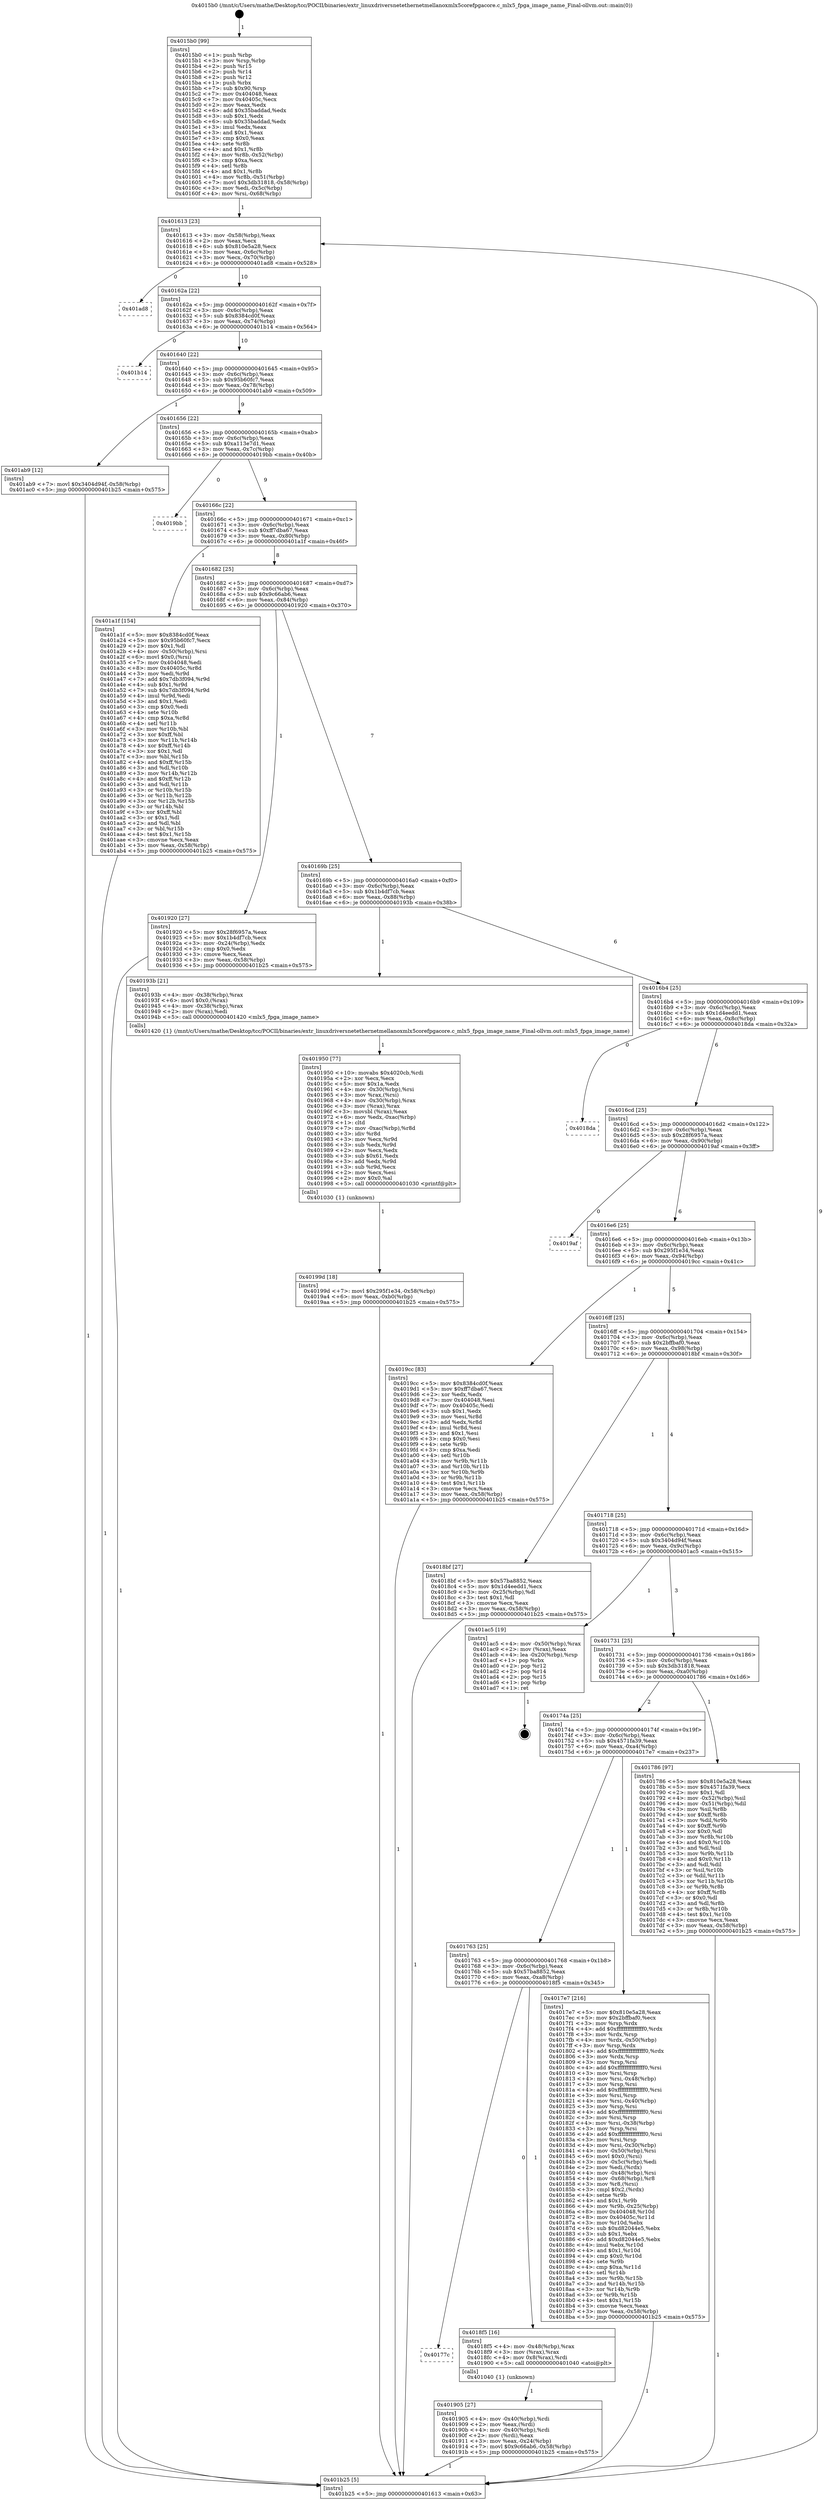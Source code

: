digraph "0x4015b0" {
  label = "0x4015b0 (/mnt/c/Users/mathe/Desktop/tcc/POCII/binaries/extr_linuxdriversnetethernetmellanoxmlx5corefpgacore.c_mlx5_fpga_image_name_Final-ollvm.out::main(0))"
  labelloc = "t"
  node[shape=record]

  Entry [label="",width=0.3,height=0.3,shape=circle,fillcolor=black,style=filled]
  "0x401613" [label="{
     0x401613 [23]\l
     | [instrs]\l
     &nbsp;&nbsp;0x401613 \<+3\>: mov -0x58(%rbp),%eax\l
     &nbsp;&nbsp;0x401616 \<+2\>: mov %eax,%ecx\l
     &nbsp;&nbsp;0x401618 \<+6\>: sub $0x810e5a28,%ecx\l
     &nbsp;&nbsp;0x40161e \<+3\>: mov %eax,-0x6c(%rbp)\l
     &nbsp;&nbsp;0x401621 \<+3\>: mov %ecx,-0x70(%rbp)\l
     &nbsp;&nbsp;0x401624 \<+6\>: je 0000000000401ad8 \<main+0x528\>\l
  }"]
  "0x401ad8" [label="{
     0x401ad8\l
  }", style=dashed]
  "0x40162a" [label="{
     0x40162a [22]\l
     | [instrs]\l
     &nbsp;&nbsp;0x40162a \<+5\>: jmp 000000000040162f \<main+0x7f\>\l
     &nbsp;&nbsp;0x40162f \<+3\>: mov -0x6c(%rbp),%eax\l
     &nbsp;&nbsp;0x401632 \<+5\>: sub $0x8384cd0f,%eax\l
     &nbsp;&nbsp;0x401637 \<+3\>: mov %eax,-0x74(%rbp)\l
     &nbsp;&nbsp;0x40163a \<+6\>: je 0000000000401b14 \<main+0x564\>\l
  }"]
  Exit [label="",width=0.3,height=0.3,shape=circle,fillcolor=black,style=filled,peripheries=2]
  "0x401b14" [label="{
     0x401b14\l
  }", style=dashed]
  "0x401640" [label="{
     0x401640 [22]\l
     | [instrs]\l
     &nbsp;&nbsp;0x401640 \<+5\>: jmp 0000000000401645 \<main+0x95\>\l
     &nbsp;&nbsp;0x401645 \<+3\>: mov -0x6c(%rbp),%eax\l
     &nbsp;&nbsp;0x401648 \<+5\>: sub $0x95b60fc7,%eax\l
     &nbsp;&nbsp;0x40164d \<+3\>: mov %eax,-0x78(%rbp)\l
     &nbsp;&nbsp;0x401650 \<+6\>: je 0000000000401ab9 \<main+0x509\>\l
  }"]
  "0x40199d" [label="{
     0x40199d [18]\l
     | [instrs]\l
     &nbsp;&nbsp;0x40199d \<+7\>: movl $0x295f1e34,-0x58(%rbp)\l
     &nbsp;&nbsp;0x4019a4 \<+6\>: mov %eax,-0xb0(%rbp)\l
     &nbsp;&nbsp;0x4019aa \<+5\>: jmp 0000000000401b25 \<main+0x575\>\l
  }"]
  "0x401ab9" [label="{
     0x401ab9 [12]\l
     | [instrs]\l
     &nbsp;&nbsp;0x401ab9 \<+7\>: movl $0x3404d94f,-0x58(%rbp)\l
     &nbsp;&nbsp;0x401ac0 \<+5\>: jmp 0000000000401b25 \<main+0x575\>\l
  }"]
  "0x401656" [label="{
     0x401656 [22]\l
     | [instrs]\l
     &nbsp;&nbsp;0x401656 \<+5\>: jmp 000000000040165b \<main+0xab\>\l
     &nbsp;&nbsp;0x40165b \<+3\>: mov -0x6c(%rbp),%eax\l
     &nbsp;&nbsp;0x40165e \<+5\>: sub $0xa113e7d1,%eax\l
     &nbsp;&nbsp;0x401663 \<+3\>: mov %eax,-0x7c(%rbp)\l
     &nbsp;&nbsp;0x401666 \<+6\>: je 00000000004019bb \<main+0x40b\>\l
  }"]
  "0x401950" [label="{
     0x401950 [77]\l
     | [instrs]\l
     &nbsp;&nbsp;0x401950 \<+10\>: movabs $0x4020cb,%rdi\l
     &nbsp;&nbsp;0x40195a \<+2\>: xor %ecx,%ecx\l
     &nbsp;&nbsp;0x40195c \<+5\>: mov $0x1a,%edx\l
     &nbsp;&nbsp;0x401961 \<+4\>: mov -0x30(%rbp),%rsi\l
     &nbsp;&nbsp;0x401965 \<+3\>: mov %rax,(%rsi)\l
     &nbsp;&nbsp;0x401968 \<+4\>: mov -0x30(%rbp),%rax\l
     &nbsp;&nbsp;0x40196c \<+3\>: mov (%rax),%rax\l
     &nbsp;&nbsp;0x40196f \<+3\>: movsbl (%rax),%eax\l
     &nbsp;&nbsp;0x401972 \<+6\>: mov %edx,-0xac(%rbp)\l
     &nbsp;&nbsp;0x401978 \<+1\>: cltd\l
     &nbsp;&nbsp;0x401979 \<+7\>: mov -0xac(%rbp),%r8d\l
     &nbsp;&nbsp;0x401980 \<+3\>: idiv %r8d\l
     &nbsp;&nbsp;0x401983 \<+3\>: mov %ecx,%r9d\l
     &nbsp;&nbsp;0x401986 \<+3\>: sub %edx,%r9d\l
     &nbsp;&nbsp;0x401989 \<+2\>: mov %ecx,%edx\l
     &nbsp;&nbsp;0x40198b \<+3\>: sub $0x61,%edx\l
     &nbsp;&nbsp;0x40198e \<+3\>: add %edx,%r9d\l
     &nbsp;&nbsp;0x401991 \<+3\>: sub %r9d,%ecx\l
     &nbsp;&nbsp;0x401994 \<+2\>: mov %ecx,%esi\l
     &nbsp;&nbsp;0x401996 \<+2\>: mov $0x0,%al\l
     &nbsp;&nbsp;0x401998 \<+5\>: call 0000000000401030 \<printf@plt\>\l
     | [calls]\l
     &nbsp;&nbsp;0x401030 \{1\} (unknown)\l
  }"]
  "0x4019bb" [label="{
     0x4019bb\l
  }", style=dashed]
  "0x40166c" [label="{
     0x40166c [22]\l
     | [instrs]\l
     &nbsp;&nbsp;0x40166c \<+5\>: jmp 0000000000401671 \<main+0xc1\>\l
     &nbsp;&nbsp;0x401671 \<+3\>: mov -0x6c(%rbp),%eax\l
     &nbsp;&nbsp;0x401674 \<+5\>: sub $0xff7dba67,%eax\l
     &nbsp;&nbsp;0x401679 \<+3\>: mov %eax,-0x80(%rbp)\l
     &nbsp;&nbsp;0x40167c \<+6\>: je 0000000000401a1f \<main+0x46f\>\l
  }"]
  "0x401905" [label="{
     0x401905 [27]\l
     | [instrs]\l
     &nbsp;&nbsp;0x401905 \<+4\>: mov -0x40(%rbp),%rdi\l
     &nbsp;&nbsp;0x401909 \<+2\>: mov %eax,(%rdi)\l
     &nbsp;&nbsp;0x40190b \<+4\>: mov -0x40(%rbp),%rdi\l
     &nbsp;&nbsp;0x40190f \<+2\>: mov (%rdi),%eax\l
     &nbsp;&nbsp;0x401911 \<+3\>: mov %eax,-0x24(%rbp)\l
     &nbsp;&nbsp;0x401914 \<+7\>: movl $0x9c66ab6,-0x58(%rbp)\l
     &nbsp;&nbsp;0x40191b \<+5\>: jmp 0000000000401b25 \<main+0x575\>\l
  }"]
  "0x401a1f" [label="{
     0x401a1f [154]\l
     | [instrs]\l
     &nbsp;&nbsp;0x401a1f \<+5\>: mov $0x8384cd0f,%eax\l
     &nbsp;&nbsp;0x401a24 \<+5\>: mov $0x95b60fc7,%ecx\l
     &nbsp;&nbsp;0x401a29 \<+2\>: mov $0x1,%dl\l
     &nbsp;&nbsp;0x401a2b \<+4\>: mov -0x50(%rbp),%rsi\l
     &nbsp;&nbsp;0x401a2f \<+6\>: movl $0x0,(%rsi)\l
     &nbsp;&nbsp;0x401a35 \<+7\>: mov 0x404048,%edi\l
     &nbsp;&nbsp;0x401a3c \<+8\>: mov 0x40405c,%r8d\l
     &nbsp;&nbsp;0x401a44 \<+3\>: mov %edi,%r9d\l
     &nbsp;&nbsp;0x401a47 \<+7\>: add $0x7db3f094,%r9d\l
     &nbsp;&nbsp;0x401a4e \<+4\>: sub $0x1,%r9d\l
     &nbsp;&nbsp;0x401a52 \<+7\>: sub $0x7db3f094,%r9d\l
     &nbsp;&nbsp;0x401a59 \<+4\>: imul %r9d,%edi\l
     &nbsp;&nbsp;0x401a5d \<+3\>: and $0x1,%edi\l
     &nbsp;&nbsp;0x401a60 \<+3\>: cmp $0x0,%edi\l
     &nbsp;&nbsp;0x401a63 \<+4\>: sete %r10b\l
     &nbsp;&nbsp;0x401a67 \<+4\>: cmp $0xa,%r8d\l
     &nbsp;&nbsp;0x401a6b \<+4\>: setl %r11b\l
     &nbsp;&nbsp;0x401a6f \<+3\>: mov %r10b,%bl\l
     &nbsp;&nbsp;0x401a72 \<+3\>: xor $0xff,%bl\l
     &nbsp;&nbsp;0x401a75 \<+3\>: mov %r11b,%r14b\l
     &nbsp;&nbsp;0x401a78 \<+4\>: xor $0xff,%r14b\l
     &nbsp;&nbsp;0x401a7c \<+3\>: xor $0x1,%dl\l
     &nbsp;&nbsp;0x401a7f \<+3\>: mov %bl,%r15b\l
     &nbsp;&nbsp;0x401a82 \<+4\>: and $0xff,%r15b\l
     &nbsp;&nbsp;0x401a86 \<+3\>: and %dl,%r10b\l
     &nbsp;&nbsp;0x401a89 \<+3\>: mov %r14b,%r12b\l
     &nbsp;&nbsp;0x401a8c \<+4\>: and $0xff,%r12b\l
     &nbsp;&nbsp;0x401a90 \<+3\>: and %dl,%r11b\l
     &nbsp;&nbsp;0x401a93 \<+3\>: or %r10b,%r15b\l
     &nbsp;&nbsp;0x401a96 \<+3\>: or %r11b,%r12b\l
     &nbsp;&nbsp;0x401a99 \<+3\>: xor %r12b,%r15b\l
     &nbsp;&nbsp;0x401a9c \<+3\>: or %r14b,%bl\l
     &nbsp;&nbsp;0x401a9f \<+3\>: xor $0xff,%bl\l
     &nbsp;&nbsp;0x401aa2 \<+3\>: or $0x1,%dl\l
     &nbsp;&nbsp;0x401aa5 \<+2\>: and %dl,%bl\l
     &nbsp;&nbsp;0x401aa7 \<+3\>: or %bl,%r15b\l
     &nbsp;&nbsp;0x401aaa \<+4\>: test $0x1,%r15b\l
     &nbsp;&nbsp;0x401aae \<+3\>: cmovne %ecx,%eax\l
     &nbsp;&nbsp;0x401ab1 \<+3\>: mov %eax,-0x58(%rbp)\l
     &nbsp;&nbsp;0x401ab4 \<+5\>: jmp 0000000000401b25 \<main+0x575\>\l
  }"]
  "0x401682" [label="{
     0x401682 [25]\l
     | [instrs]\l
     &nbsp;&nbsp;0x401682 \<+5\>: jmp 0000000000401687 \<main+0xd7\>\l
     &nbsp;&nbsp;0x401687 \<+3\>: mov -0x6c(%rbp),%eax\l
     &nbsp;&nbsp;0x40168a \<+5\>: sub $0x9c66ab6,%eax\l
     &nbsp;&nbsp;0x40168f \<+6\>: mov %eax,-0x84(%rbp)\l
     &nbsp;&nbsp;0x401695 \<+6\>: je 0000000000401920 \<main+0x370\>\l
  }"]
  "0x40177c" [label="{
     0x40177c\l
  }", style=dashed]
  "0x401920" [label="{
     0x401920 [27]\l
     | [instrs]\l
     &nbsp;&nbsp;0x401920 \<+5\>: mov $0x28f6957a,%eax\l
     &nbsp;&nbsp;0x401925 \<+5\>: mov $0x1b4df7cb,%ecx\l
     &nbsp;&nbsp;0x40192a \<+3\>: mov -0x24(%rbp),%edx\l
     &nbsp;&nbsp;0x40192d \<+3\>: cmp $0x0,%edx\l
     &nbsp;&nbsp;0x401930 \<+3\>: cmove %ecx,%eax\l
     &nbsp;&nbsp;0x401933 \<+3\>: mov %eax,-0x58(%rbp)\l
     &nbsp;&nbsp;0x401936 \<+5\>: jmp 0000000000401b25 \<main+0x575\>\l
  }"]
  "0x40169b" [label="{
     0x40169b [25]\l
     | [instrs]\l
     &nbsp;&nbsp;0x40169b \<+5\>: jmp 00000000004016a0 \<main+0xf0\>\l
     &nbsp;&nbsp;0x4016a0 \<+3\>: mov -0x6c(%rbp),%eax\l
     &nbsp;&nbsp;0x4016a3 \<+5\>: sub $0x1b4df7cb,%eax\l
     &nbsp;&nbsp;0x4016a8 \<+6\>: mov %eax,-0x88(%rbp)\l
     &nbsp;&nbsp;0x4016ae \<+6\>: je 000000000040193b \<main+0x38b\>\l
  }"]
  "0x4018f5" [label="{
     0x4018f5 [16]\l
     | [instrs]\l
     &nbsp;&nbsp;0x4018f5 \<+4\>: mov -0x48(%rbp),%rax\l
     &nbsp;&nbsp;0x4018f9 \<+3\>: mov (%rax),%rax\l
     &nbsp;&nbsp;0x4018fc \<+4\>: mov 0x8(%rax),%rdi\l
     &nbsp;&nbsp;0x401900 \<+5\>: call 0000000000401040 \<atoi@plt\>\l
     | [calls]\l
     &nbsp;&nbsp;0x401040 \{1\} (unknown)\l
  }"]
  "0x40193b" [label="{
     0x40193b [21]\l
     | [instrs]\l
     &nbsp;&nbsp;0x40193b \<+4\>: mov -0x38(%rbp),%rax\l
     &nbsp;&nbsp;0x40193f \<+6\>: movl $0x0,(%rax)\l
     &nbsp;&nbsp;0x401945 \<+4\>: mov -0x38(%rbp),%rax\l
     &nbsp;&nbsp;0x401949 \<+2\>: mov (%rax),%edi\l
     &nbsp;&nbsp;0x40194b \<+5\>: call 0000000000401420 \<mlx5_fpga_image_name\>\l
     | [calls]\l
     &nbsp;&nbsp;0x401420 \{1\} (/mnt/c/Users/mathe/Desktop/tcc/POCII/binaries/extr_linuxdriversnetethernetmellanoxmlx5corefpgacore.c_mlx5_fpga_image_name_Final-ollvm.out::mlx5_fpga_image_name)\l
  }"]
  "0x4016b4" [label="{
     0x4016b4 [25]\l
     | [instrs]\l
     &nbsp;&nbsp;0x4016b4 \<+5\>: jmp 00000000004016b9 \<main+0x109\>\l
     &nbsp;&nbsp;0x4016b9 \<+3\>: mov -0x6c(%rbp),%eax\l
     &nbsp;&nbsp;0x4016bc \<+5\>: sub $0x1d4eedd1,%eax\l
     &nbsp;&nbsp;0x4016c1 \<+6\>: mov %eax,-0x8c(%rbp)\l
     &nbsp;&nbsp;0x4016c7 \<+6\>: je 00000000004018da \<main+0x32a\>\l
  }"]
  "0x401763" [label="{
     0x401763 [25]\l
     | [instrs]\l
     &nbsp;&nbsp;0x401763 \<+5\>: jmp 0000000000401768 \<main+0x1b8\>\l
     &nbsp;&nbsp;0x401768 \<+3\>: mov -0x6c(%rbp),%eax\l
     &nbsp;&nbsp;0x40176b \<+5\>: sub $0x57ba8852,%eax\l
     &nbsp;&nbsp;0x401770 \<+6\>: mov %eax,-0xa8(%rbp)\l
     &nbsp;&nbsp;0x401776 \<+6\>: je 00000000004018f5 \<main+0x345\>\l
  }"]
  "0x4018da" [label="{
     0x4018da\l
  }", style=dashed]
  "0x4016cd" [label="{
     0x4016cd [25]\l
     | [instrs]\l
     &nbsp;&nbsp;0x4016cd \<+5\>: jmp 00000000004016d2 \<main+0x122\>\l
     &nbsp;&nbsp;0x4016d2 \<+3\>: mov -0x6c(%rbp),%eax\l
     &nbsp;&nbsp;0x4016d5 \<+5\>: sub $0x28f6957a,%eax\l
     &nbsp;&nbsp;0x4016da \<+6\>: mov %eax,-0x90(%rbp)\l
     &nbsp;&nbsp;0x4016e0 \<+6\>: je 00000000004019af \<main+0x3ff\>\l
  }"]
  "0x4017e7" [label="{
     0x4017e7 [216]\l
     | [instrs]\l
     &nbsp;&nbsp;0x4017e7 \<+5\>: mov $0x810e5a28,%eax\l
     &nbsp;&nbsp;0x4017ec \<+5\>: mov $0x2bffbaf0,%ecx\l
     &nbsp;&nbsp;0x4017f1 \<+3\>: mov %rsp,%rdx\l
     &nbsp;&nbsp;0x4017f4 \<+4\>: add $0xfffffffffffffff0,%rdx\l
     &nbsp;&nbsp;0x4017f8 \<+3\>: mov %rdx,%rsp\l
     &nbsp;&nbsp;0x4017fb \<+4\>: mov %rdx,-0x50(%rbp)\l
     &nbsp;&nbsp;0x4017ff \<+3\>: mov %rsp,%rdx\l
     &nbsp;&nbsp;0x401802 \<+4\>: add $0xfffffffffffffff0,%rdx\l
     &nbsp;&nbsp;0x401806 \<+3\>: mov %rdx,%rsp\l
     &nbsp;&nbsp;0x401809 \<+3\>: mov %rsp,%rsi\l
     &nbsp;&nbsp;0x40180c \<+4\>: add $0xfffffffffffffff0,%rsi\l
     &nbsp;&nbsp;0x401810 \<+3\>: mov %rsi,%rsp\l
     &nbsp;&nbsp;0x401813 \<+4\>: mov %rsi,-0x48(%rbp)\l
     &nbsp;&nbsp;0x401817 \<+3\>: mov %rsp,%rsi\l
     &nbsp;&nbsp;0x40181a \<+4\>: add $0xfffffffffffffff0,%rsi\l
     &nbsp;&nbsp;0x40181e \<+3\>: mov %rsi,%rsp\l
     &nbsp;&nbsp;0x401821 \<+4\>: mov %rsi,-0x40(%rbp)\l
     &nbsp;&nbsp;0x401825 \<+3\>: mov %rsp,%rsi\l
     &nbsp;&nbsp;0x401828 \<+4\>: add $0xfffffffffffffff0,%rsi\l
     &nbsp;&nbsp;0x40182c \<+3\>: mov %rsi,%rsp\l
     &nbsp;&nbsp;0x40182f \<+4\>: mov %rsi,-0x38(%rbp)\l
     &nbsp;&nbsp;0x401833 \<+3\>: mov %rsp,%rsi\l
     &nbsp;&nbsp;0x401836 \<+4\>: add $0xfffffffffffffff0,%rsi\l
     &nbsp;&nbsp;0x40183a \<+3\>: mov %rsi,%rsp\l
     &nbsp;&nbsp;0x40183d \<+4\>: mov %rsi,-0x30(%rbp)\l
     &nbsp;&nbsp;0x401841 \<+4\>: mov -0x50(%rbp),%rsi\l
     &nbsp;&nbsp;0x401845 \<+6\>: movl $0x0,(%rsi)\l
     &nbsp;&nbsp;0x40184b \<+3\>: mov -0x5c(%rbp),%edi\l
     &nbsp;&nbsp;0x40184e \<+2\>: mov %edi,(%rdx)\l
     &nbsp;&nbsp;0x401850 \<+4\>: mov -0x48(%rbp),%rsi\l
     &nbsp;&nbsp;0x401854 \<+4\>: mov -0x68(%rbp),%r8\l
     &nbsp;&nbsp;0x401858 \<+3\>: mov %r8,(%rsi)\l
     &nbsp;&nbsp;0x40185b \<+3\>: cmpl $0x2,(%rdx)\l
     &nbsp;&nbsp;0x40185e \<+4\>: setne %r9b\l
     &nbsp;&nbsp;0x401862 \<+4\>: and $0x1,%r9b\l
     &nbsp;&nbsp;0x401866 \<+4\>: mov %r9b,-0x25(%rbp)\l
     &nbsp;&nbsp;0x40186a \<+8\>: mov 0x404048,%r10d\l
     &nbsp;&nbsp;0x401872 \<+8\>: mov 0x40405c,%r11d\l
     &nbsp;&nbsp;0x40187a \<+3\>: mov %r10d,%ebx\l
     &nbsp;&nbsp;0x40187d \<+6\>: sub $0xd82044e5,%ebx\l
     &nbsp;&nbsp;0x401883 \<+3\>: sub $0x1,%ebx\l
     &nbsp;&nbsp;0x401886 \<+6\>: add $0xd82044e5,%ebx\l
     &nbsp;&nbsp;0x40188c \<+4\>: imul %ebx,%r10d\l
     &nbsp;&nbsp;0x401890 \<+4\>: and $0x1,%r10d\l
     &nbsp;&nbsp;0x401894 \<+4\>: cmp $0x0,%r10d\l
     &nbsp;&nbsp;0x401898 \<+4\>: sete %r9b\l
     &nbsp;&nbsp;0x40189c \<+4\>: cmp $0xa,%r11d\l
     &nbsp;&nbsp;0x4018a0 \<+4\>: setl %r14b\l
     &nbsp;&nbsp;0x4018a4 \<+3\>: mov %r9b,%r15b\l
     &nbsp;&nbsp;0x4018a7 \<+3\>: and %r14b,%r15b\l
     &nbsp;&nbsp;0x4018aa \<+3\>: xor %r14b,%r9b\l
     &nbsp;&nbsp;0x4018ad \<+3\>: or %r9b,%r15b\l
     &nbsp;&nbsp;0x4018b0 \<+4\>: test $0x1,%r15b\l
     &nbsp;&nbsp;0x4018b4 \<+3\>: cmovne %ecx,%eax\l
     &nbsp;&nbsp;0x4018b7 \<+3\>: mov %eax,-0x58(%rbp)\l
     &nbsp;&nbsp;0x4018ba \<+5\>: jmp 0000000000401b25 \<main+0x575\>\l
  }"]
  "0x4019af" [label="{
     0x4019af\l
  }", style=dashed]
  "0x4016e6" [label="{
     0x4016e6 [25]\l
     | [instrs]\l
     &nbsp;&nbsp;0x4016e6 \<+5\>: jmp 00000000004016eb \<main+0x13b\>\l
     &nbsp;&nbsp;0x4016eb \<+3\>: mov -0x6c(%rbp),%eax\l
     &nbsp;&nbsp;0x4016ee \<+5\>: sub $0x295f1e34,%eax\l
     &nbsp;&nbsp;0x4016f3 \<+6\>: mov %eax,-0x94(%rbp)\l
     &nbsp;&nbsp;0x4016f9 \<+6\>: je 00000000004019cc \<main+0x41c\>\l
  }"]
  "0x4015b0" [label="{
     0x4015b0 [99]\l
     | [instrs]\l
     &nbsp;&nbsp;0x4015b0 \<+1\>: push %rbp\l
     &nbsp;&nbsp;0x4015b1 \<+3\>: mov %rsp,%rbp\l
     &nbsp;&nbsp;0x4015b4 \<+2\>: push %r15\l
     &nbsp;&nbsp;0x4015b6 \<+2\>: push %r14\l
     &nbsp;&nbsp;0x4015b8 \<+2\>: push %r12\l
     &nbsp;&nbsp;0x4015ba \<+1\>: push %rbx\l
     &nbsp;&nbsp;0x4015bb \<+7\>: sub $0x90,%rsp\l
     &nbsp;&nbsp;0x4015c2 \<+7\>: mov 0x404048,%eax\l
     &nbsp;&nbsp;0x4015c9 \<+7\>: mov 0x40405c,%ecx\l
     &nbsp;&nbsp;0x4015d0 \<+2\>: mov %eax,%edx\l
     &nbsp;&nbsp;0x4015d2 \<+6\>: add $0x35baddad,%edx\l
     &nbsp;&nbsp;0x4015d8 \<+3\>: sub $0x1,%edx\l
     &nbsp;&nbsp;0x4015db \<+6\>: sub $0x35baddad,%edx\l
     &nbsp;&nbsp;0x4015e1 \<+3\>: imul %edx,%eax\l
     &nbsp;&nbsp;0x4015e4 \<+3\>: and $0x1,%eax\l
     &nbsp;&nbsp;0x4015e7 \<+3\>: cmp $0x0,%eax\l
     &nbsp;&nbsp;0x4015ea \<+4\>: sete %r8b\l
     &nbsp;&nbsp;0x4015ee \<+4\>: and $0x1,%r8b\l
     &nbsp;&nbsp;0x4015f2 \<+4\>: mov %r8b,-0x52(%rbp)\l
     &nbsp;&nbsp;0x4015f6 \<+3\>: cmp $0xa,%ecx\l
     &nbsp;&nbsp;0x4015f9 \<+4\>: setl %r8b\l
     &nbsp;&nbsp;0x4015fd \<+4\>: and $0x1,%r8b\l
     &nbsp;&nbsp;0x401601 \<+4\>: mov %r8b,-0x51(%rbp)\l
     &nbsp;&nbsp;0x401605 \<+7\>: movl $0x3db31818,-0x58(%rbp)\l
     &nbsp;&nbsp;0x40160c \<+3\>: mov %edi,-0x5c(%rbp)\l
     &nbsp;&nbsp;0x40160f \<+4\>: mov %rsi,-0x68(%rbp)\l
  }"]
  "0x4019cc" [label="{
     0x4019cc [83]\l
     | [instrs]\l
     &nbsp;&nbsp;0x4019cc \<+5\>: mov $0x8384cd0f,%eax\l
     &nbsp;&nbsp;0x4019d1 \<+5\>: mov $0xff7dba67,%ecx\l
     &nbsp;&nbsp;0x4019d6 \<+2\>: xor %edx,%edx\l
     &nbsp;&nbsp;0x4019d8 \<+7\>: mov 0x404048,%esi\l
     &nbsp;&nbsp;0x4019df \<+7\>: mov 0x40405c,%edi\l
     &nbsp;&nbsp;0x4019e6 \<+3\>: sub $0x1,%edx\l
     &nbsp;&nbsp;0x4019e9 \<+3\>: mov %esi,%r8d\l
     &nbsp;&nbsp;0x4019ec \<+3\>: add %edx,%r8d\l
     &nbsp;&nbsp;0x4019ef \<+4\>: imul %r8d,%esi\l
     &nbsp;&nbsp;0x4019f3 \<+3\>: and $0x1,%esi\l
     &nbsp;&nbsp;0x4019f6 \<+3\>: cmp $0x0,%esi\l
     &nbsp;&nbsp;0x4019f9 \<+4\>: sete %r9b\l
     &nbsp;&nbsp;0x4019fd \<+3\>: cmp $0xa,%edi\l
     &nbsp;&nbsp;0x401a00 \<+4\>: setl %r10b\l
     &nbsp;&nbsp;0x401a04 \<+3\>: mov %r9b,%r11b\l
     &nbsp;&nbsp;0x401a07 \<+3\>: and %r10b,%r11b\l
     &nbsp;&nbsp;0x401a0a \<+3\>: xor %r10b,%r9b\l
     &nbsp;&nbsp;0x401a0d \<+3\>: or %r9b,%r11b\l
     &nbsp;&nbsp;0x401a10 \<+4\>: test $0x1,%r11b\l
     &nbsp;&nbsp;0x401a14 \<+3\>: cmovne %ecx,%eax\l
     &nbsp;&nbsp;0x401a17 \<+3\>: mov %eax,-0x58(%rbp)\l
     &nbsp;&nbsp;0x401a1a \<+5\>: jmp 0000000000401b25 \<main+0x575\>\l
  }"]
  "0x4016ff" [label="{
     0x4016ff [25]\l
     | [instrs]\l
     &nbsp;&nbsp;0x4016ff \<+5\>: jmp 0000000000401704 \<main+0x154\>\l
     &nbsp;&nbsp;0x401704 \<+3\>: mov -0x6c(%rbp),%eax\l
     &nbsp;&nbsp;0x401707 \<+5\>: sub $0x2bffbaf0,%eax\l
     &nbsp;&nbsp;0x40170c \<+6\>: mov %eax,-0x98(%rbp)\l
     &nbsp;&nbsp;0x401712 \<+6\>: je 00000000004018bf \<main+0x30f\>\l
  }"]
  "0x401b25" [label="{
     0x401b25 [5]\l
     | [instrs]\l
     &nbsp;&nbsp;0x401b25 \<+5\>: jmp 0000000000401613 \<main+0x63\>\l
  }"]
  "0x4018bf" [label="{
     0x4018bf [27]\l
     | [instrs]\l
     &nbsp;&nbsp;0x4018bf \<+5\>: mov $0x57ba8852,%eax\l
     &nbsp;&nbsp;0x4018c4 \<+5\>: mov $0x1d4eedd1,%ecx\l
     &nbsp;&nbsp;0x4018c9 \<+3\>: mov -0x25(%rbp),%dl\l
     &nbsp;&nbsp;0x4018cc \<+3\>: test $0x1,%dl\l
     &nbsp;&nbsp;0x4018cf \<+3\>: cmovne %ecx,%eax\l
     &nbsp;&nbsp;0x4018d2 \<+3\>: mov %eax,-0x58(%rbp)\l
     &nbsp;&nbsp;0x4018d5 \<+5\>: jmp 0000000000401b25 \<main+0x575\>\l
  }"]
  "0x401718" [label="{
     0x401718 [25]\l
     | [instrs]\l
     &nbsp;&nbsp;0x401718 \<+5\>: jmp 000000000040171d \<main+0x16d\>\l
     &nbsp;&nbsp;0x40171d \<+3\>: mov -0x6c(%rbp),%eax\l
     &nbsp;&nbsp;0x401720 \<+5\>: sub $0x3404d94f,%eax\l
     &nbsp;&nbsp;0x401725 \<+6\>: mov %eax,-0x9c(%rbp)\l
     &nbsp;&nbsp;0x40172b \<+6\>: je 0000000000401ac5 \<main+0x515\>\l
  }"]
  "0x40174a" [label="{
     0x40174a [25]\l
     | [instrs]\l
     &nbsp;&nbsp;0x40174a \<+5\>: jmp 000000000040174f \<main+0x19f\>\l
     &nbsp;&nbsp;0x40174f \<+3\>: mov -0x6c(%rbp),%eax\l
     &nbsp;&nbsp;0x401752 \<+5\>: sub $0x4571fa39,%eax\l
     &nbsp;&nbsp;0x401757 \<+6\>: mov %eax,-0xa4(%rbp)\l
     &nbsp;&nbsp;0x40175d \<+6\>: je 00000000004017e7 \<main+0x237\>\l
  }"]
  "0x401ac5" [label="{
     0x401ac5 [19]\l
     | [instrs]\l
     &nbsp;&nbsp;0x401ac5 \<+4\>: mov -0x50(%rbp),%rax\l
     &nbsp;&nbsp;0x401ac9 \<+2\>: mov (%rax),%eax\l
     &nbsp;&nbsp;0x401acb \<+4\>: lea -0x20(%rbp),%rsp\l
     &nbsp;&nbsp;0x401acf \<+1\>: pop %rbx\l
     &nbsp;&nbsp;0x401ad0 \<+2\>: pop %r12\l
     &nbsp;&nbsp;0x401ad2 \<+2\>: pop %r14\l
     &nbsp;&nbsp;0x401ad4 \<+2\>: pop %r15\l
     &nbsp;&nbsp;0x401ad6 \<+1\>: pop %rbp\l
     &nbsp;&nbsp;0x401ad7 \<+1\>: ret\l
  }"]
  "0x401731" [label="{
     0x401731 [25]\l
     | [instrs]\l
     &nbsp;&nbsp;0x401731 \<+5\>: jmp 0000000000401736 \<main+0x186\>\l
     &nbsp;&nbsp;0x401736 \<+3\>: mov -0x6c(%rbp),%eax\l
     &nbsp;&nbsp;0x401739 \<+5\>: sub $0x3db31818,%eax\l
     &nbsp;&nbsp;0x40173e \<+6\>: mov %eax,-0xa0(%rbp)\l
     &nbsp;&nbsp;0x401744 \<+6\>: je 0000000000401786 \<main+0x1d6\>\l
  }"]
  "0x401786" [label="{
     0x401786 [97]\l
     | [instrs]\l
     &nbsp;&nbsp;0x401786 \<+5\>: mov $0x810e5a28,%eax\l
     &nbsp;&nbsp;0x40178b \<+5\>: mov $0x4571fa39,%ecx\l
     &nbsp;&nbsp;0x401790 \<+2\>: mov $0x1,%dl\l
     &nbsp;&nbsp;0x401792 \<+4\>: mov -0x52(%rbp),%sil\l
     &nbsp;&nbsp;0x401796 \<+4\>: mov -0x51(%rbp),%dil\l
     &nbsp;&nbsp;0x40179a \<+3\>: mov %sil,%r8b\l
     &nbsp;&nbsp;0x40179d \<+4\>: xor $0xff,%r8b\l
     &nbsp;&nbsp;0x4017a1 \<+3\>: mov %dil,%r9b\l
     &nbsp;&nbsp;0x4017a4 \<+4\>: xor $0xff,%r9b\l
     &nbsp;&nbsp;0x4017a8 \<+3\>: xor $0x0,%dl\l
     &nbsp;&nbsp;0x4017ab \<+3\>: mov %r8b,%r10b\l
     &nbsp;&nbsp;0x4017ae \<+4\>: and $0x0,%r10b\l
     &nbsp;&nbsp;0x4017b2 \<+3\>: and %dl,%sil\l
     &nbsp;&nbsp;0x4017b5 \<+3\>: mov %r9b,%r11b\l
     &nbsp;&nbsp;0x4017b8 \<+4\>: and $0x0,%r11b\l
     &nbsp;&nbsp;0x4017bc \<+3\>: and %dl,%dil\l
     &nbsp;&nbsp;0x4017bf \<+3\>: or %sil,%r10b\l
     &nbsp;&nbsp;0x4017c2 \<+3\>: or %dil,%r11b\l
     &nbsp;&nbsp;0x4017c5 \<+3\>: xor %r11b,%r10b\l
     &nbsp;&nbsp;0x4017c8 \<+3\>: or %r9b,%r8b\l
     &nbsp;&nbsp;0x4017cb \<+4\>: xor $0xff,%r8b\l
     &nbsp;&nbsp;0x4017cf \<+3\>: or $0x0,%dl\l
     &nbsp;&nbsp;0x4017d2 \<+3\>: and %dl,%r8b\l
     &nbsp;&nbsp;0x4017d5 \<+3\>: or %r8b,%r10b\l
     &nbsp;&nbsp;0x4017d8 \<+4\>: test $0x1,%r10b\l
     &nbsp;&nbsp;0x4017dc \<+3\>: cmovne %ecx,%eax\l
     &nbsp;&nbsp;0x4017df \<+3\>: mov %eax,-0x58(%rbp)\l
     &nbsp;&nbsp;0x4017e2 \<+5\>: jmp 0000000000401b25 \<main+0x575\>\l
  }"]
  Entry -> "0x4015b0" [label=" 1"]
  "0x401613" -> "0x401ad8" [label=" 0"]
  "0x401613" -> "0x40162a" [label=" 10"]
  "0x401ac5" -> Exit [label=" 1"]
  "0x40162a" -> "0x401b14" [label=" 0"]
  "0x40162a" -> "0x401640" [label=" 10"]
  "0x401ab9" -> "0x401b25" [label=" 1"]
  "0x401640" -> "0x401ab9" [label=" 1"]
  "0x401640" -> "0x401656" [label=" 9"]
  "0x401a1f" -> "0x401b25" [label=" 1"]
  "0x401656" -> "0x4019bb" [label=" 0"]
  "0x401656" -> "0x40166c" [label=" 9"]
  "0x4019cc" -> "0x401b25" [label=" 1"]
  "0x40166c" -> "0x401a1f" [label=" 1"]
  "0x40166c" -> "0x401682" [label=" 8"]
  "0x40199d" -> "0x401b25" [label=" 1"]
  "0x401682" -> "0x401920" [label=" 1"]
  "0x401682" -> "0x40169b" [label=" 7"]
  "0x401950" -> "0x40199d" [label=" 1"]
  "0x40169b" -> "0x40193b" [label=" 1"]
  "0x40169b" -> "0x4016b4" [label=" 6"]
  "0x40193b" -> "0x401950" [label=" 1"]
  "0x4016b4" -> "0x4018da" [label=" 0"]
  "0x4016b4" -> "0x4016cd" [label=" 6"]
  "0x401905" -> "0x401b25" [label=" 1"]
  "0x4016cd" -> "0x4019af" [label=" 0"]
  "0x4016cd" -> "0x4016e6" [label=" 6"]
  "0x4018f5" -> "0x401905" [label=" 1"]
  "0x4016e6" -> "0x4019cc" [label=" 1"]
  "0x4016e6" -> "0x4016ff" [label=" 5"]
  "0x401763" -> "0x4018f5" [label=" 1"]
  "0x4016ff" -> "0x4018bf" [label=" 1"]
  "0x4016ff" -> "0x401718" [label=" 4"]
  "0x401920" -> "0x401b25" [label=" 1"]
  "0x401718" -> "0x401ac5" [label=" 1"]
  "0x401718" -> "0x401731" [label=" 3"]
  "0x4018bf" -> "0x401b25" [label=" 1"]
  "0x401731" -> "0x401786" [label=" 1"]
  "0x401731" -> "0x40174a" [label=" 2"]
  "0x401786" -> "0x401b25" [label=" 1"]
  "0x4015b0" -> "0x401613" [label=" 1"]
  "0x401b25" -> "0x401613" [label=" 9"]
  "0x401763" -> "0x40177c" [label=" 0"]
  "0x40174a" -> "0x4017e7" [label=" 1"]
  "0x40174a" -> "0x401763" [label=" 1"]
  "0x4017e7" -> "0x401b25" [label=" 1"]
}
